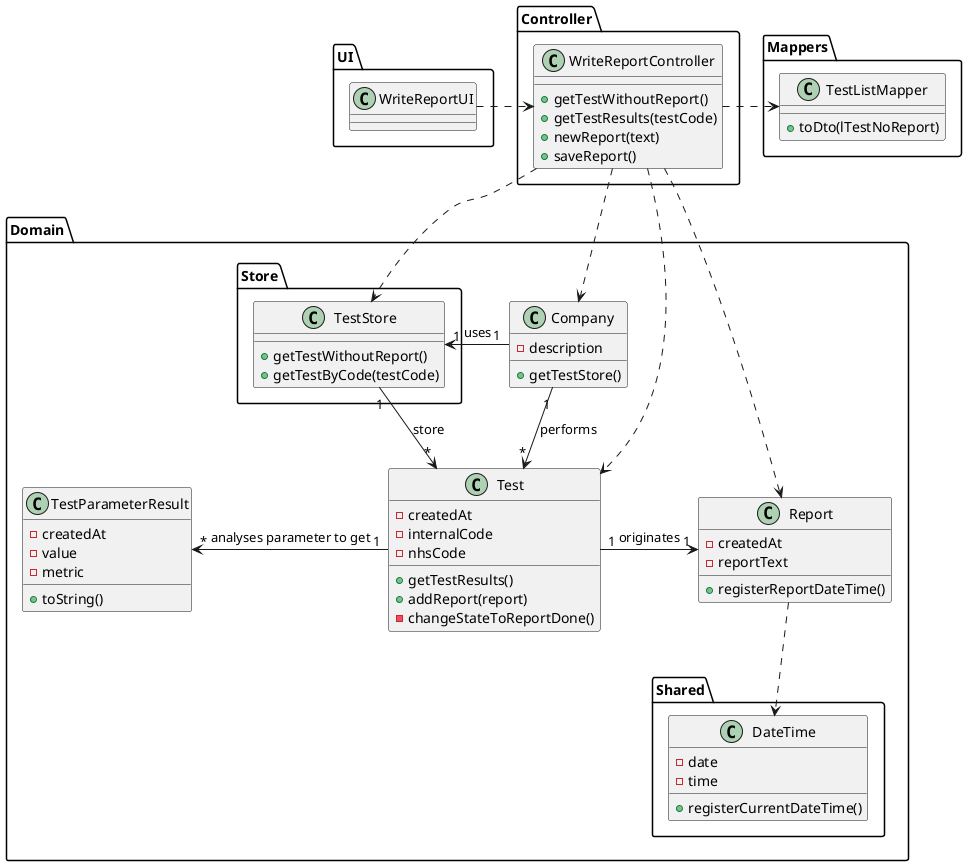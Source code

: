 @startuml

package UI {
class WriteReportUI {
}
}

package Controller {
class WriteReportController {
    +getTestWithoutReport()
    +getTestResults(testCode)
    +newReport(text)
    +saveReport()
}
}

package Domain {
class Company {
    -description
    +getTestStore()
}
package Store {
class TestStore {
    +getTestWithoutReport()
    +getTestByCode(testCode)
}
}
class Test {
    -createdAt
    -internalCode
    -nhsCode
    +getTestResults()
    +addReport(report)
    -changeStateToReportDone()
}

class TestParameterResult {
    -createdAt
    -value
    -metric
    +toString()
}

class Report {
    -createdAt
    -reportText
    +registerReportDateTime()
}
package Shared {
class DateTime {
    -date
    -time
    +registerCurrentDateTime()
}
}
}

package Mappers {
class TestListMapper {
    +toDto(lTestNoReport)
}
}

WriteReportUI .right.> WriteReportController
WriteReportController ..> Company
WriteReportController ..> TestStore
WriteReportController .right.> TestListMapper
WriteReportController ..> Test
WriteReportController ..> Report
Company"1" --> "*"Test : "performs"
Company"1" -left-> "1"TestStore : "uses"
TestStore"1" --> "*"Test : "store"
Test"1" -left-> "1"Report : "originates"
Test"1" -left-> "*"TestParameterResult : "analyses parameter to get"
Report ..> DateTime

@enduml
